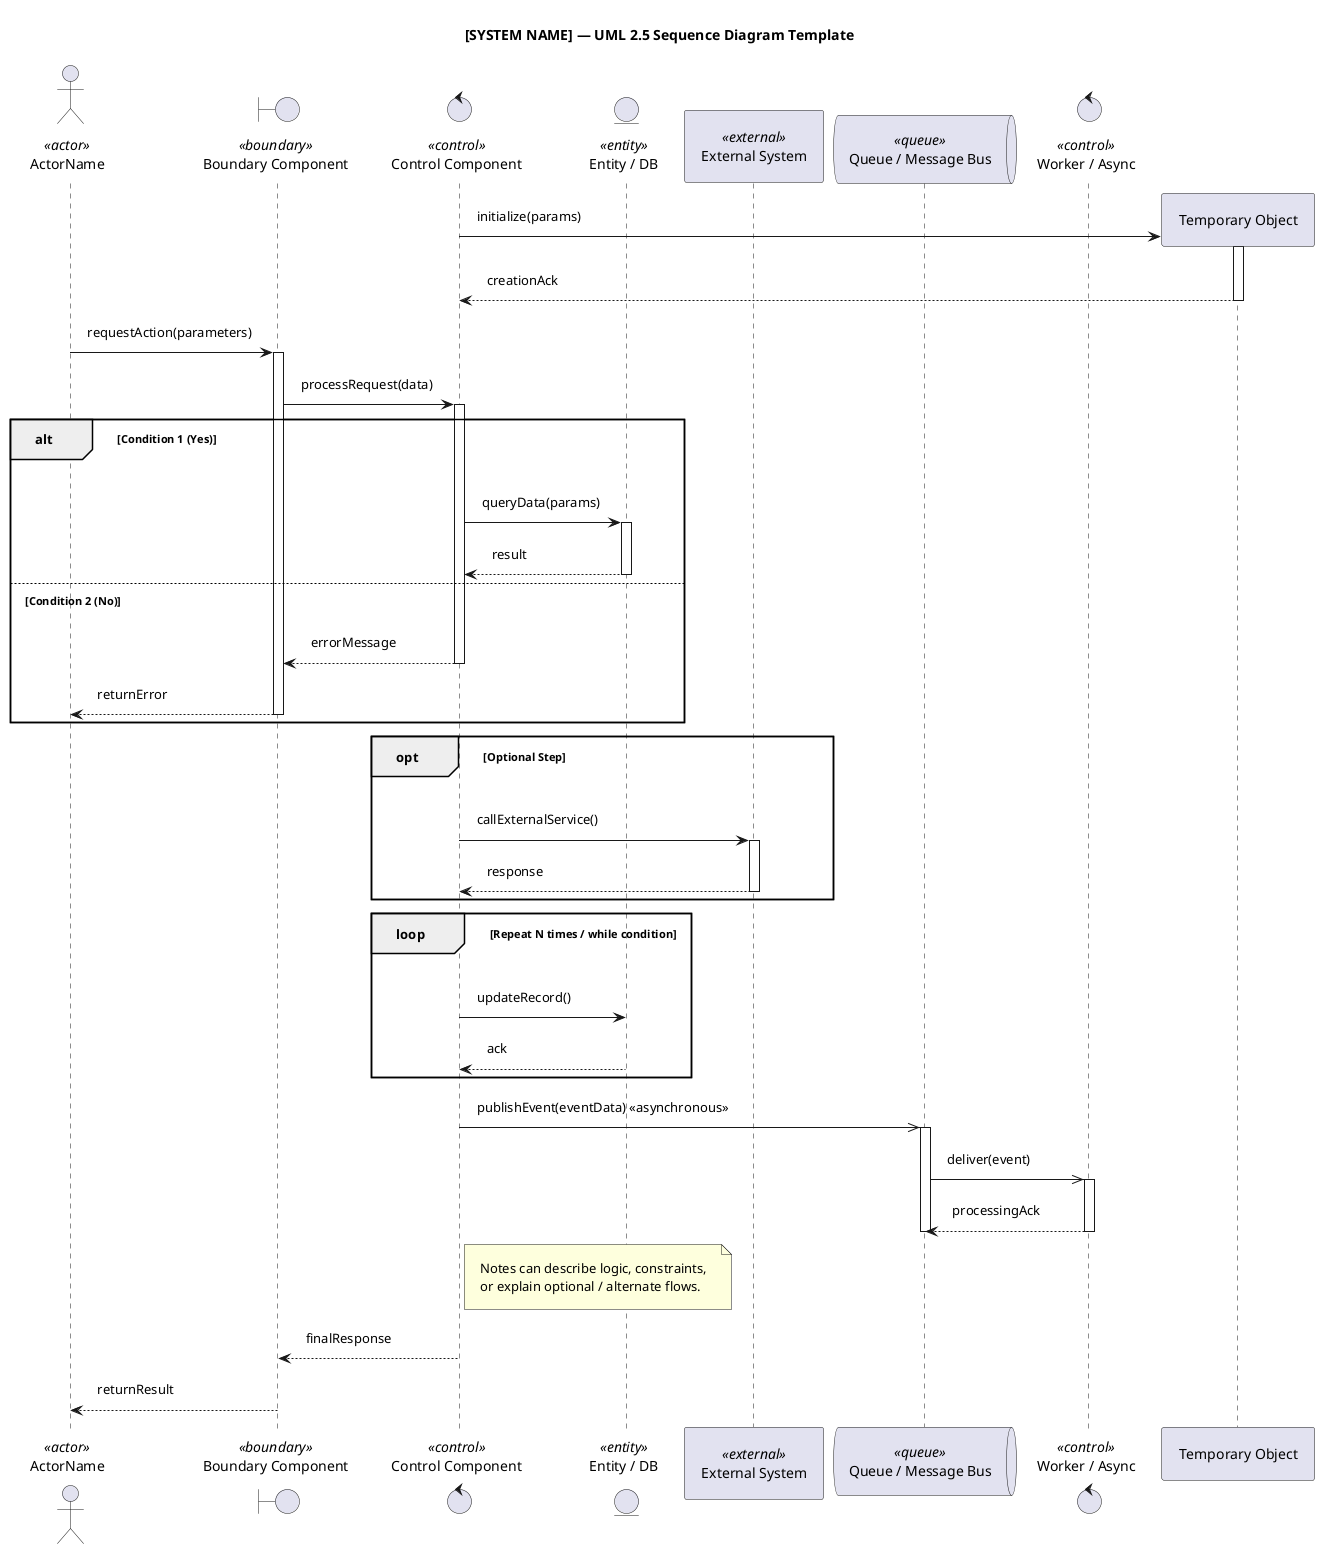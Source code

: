 @startuml
title [SYSTEM NAME] — UML 2.5 Sequence Diagram Template

' ================================
' Style
' ================================
skinparam linetype polyline
skinparam Shadowing false
skinparam Padding 10
skinparam NodePadding 10
skinparam ComponentPadding 10

' ================================
' Lifelines / Participants
' ================================
actor ACT as "ActorName" <<actor>>
boundary BND as "Boundary Component" <<boundary>>
control CTRL as "Control Component" <<control>>
entity DB as "Entity / DB" <<entity>>
participant EXT as "External System" <<external>>
queue BUS as "Queue / Message Bus" <<queue>>
control WK as "Worker / Async" <<control>>

' ================================
' Creation / Destruction
' ================================
create TEMP as "Temporary Object"
CTRL -> TEMP : initialize(params)
activate TEMP
TEMP --> CTRL : creationAck
deactivate TEMP

' ================================
' Basic Message Flow
' ================================
ACT -> BND : requestAction(parameters)
activate BND
BND -> CTRL : processRequest(data)
activate CTRL

' ================================
' Conditional / Alternative Flows
' ================================
alt Condition 1 (Yes)
    CTRL -> DB : queryData(params)
    activate DB
    DB --> CTRL : result
    deactivate DB
else Condition 2 (No)
    CTRL --> BND : errorMessage
    deactivate CTRL
    BND --> ACT : returnError
    deactivate BND
end

' ================================
' Optional / Opt Fragment
' ================================
opt Optional Step
    CTRL -> EXT : callExternalService()
    activate EXT
    EXT --> CTRL : response
    deactivate EXT
end

' ================================
' Loops
' ================================
loop Repeat N times / while condition
    CTRL -> DB : updateRecord()
    DB --> CTRL : ack
end

' ================================
' Asynchronous Messages
' ================================
CTRL ->> BUS : publishEvent(eventData) <<asynchronous>>
activate BUS
BUS ->> WK : deliver(event)
activate WK
WK --> BUS : processingAck
deactivate WK
deactivate BUS

' ================================
' Notes
' ================================
note right of CTRL
  Notes can describe logic, constraints,
  or explain optional / alternate flows.
end note

' ================================
' Final Response / End of Sequence
' ================================
CTRL --> BND : finalResponse
deactivate CTRL
BND --> ACT : returnResult
deactivate BND

@enduml
